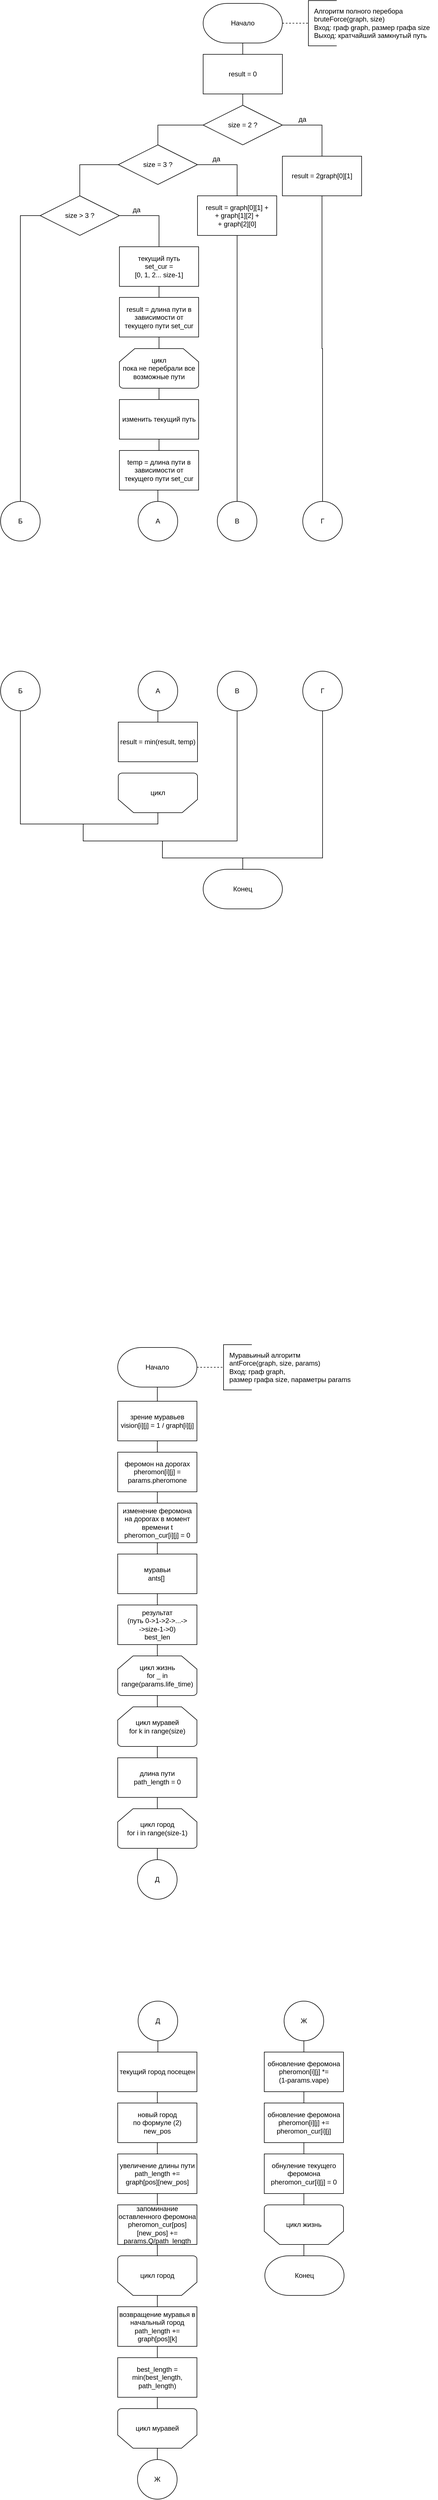 <mxfile version="16.5.6" type="device"><diagram id="qD7uuQ1wmnW5SrdzAQ2x" name="Страница 1"><mxGraphModel dx="1422" dy="762" grid="1" gridSize="10" guides="1" tooltips="1" connect="1" arrows="1" fold="1" page="1" pageScale="1" pageWidth="827" pageHeight="1169" math="0" shadow="0"><root><mxCell id="0"/><mxCell id="1" parent="0"/><mxCell id="2qAkVk2IzRb8M_Sz5Cnt-39" style="edgeStyle=orthogonalEdgeStyle;rounded=0;orthogonalLoop=1;jettySize=auto;html=1;exitX=1;exitY=0.5;exitDx=0;exitDy=0;exitPerimeter=0;entryX=0;entryY=0.5;entryDx=0;entryDy=0;entryPerimeter=0;endArrow=none;endFill=0;dashed=1;" parent="1" source="2qAkVk2IzRb8M_Sz5Cnt-1" target="2qAkVk2IzRb8M_Sz5Cnt-38" edge="1"><mxGeometry relative="1" as="geometry"/></mxCell><mxCell id="YPpUeARq1EcPtLlWYPrM-26" value="" style="edgeStyle=orthogonalEdgeStyle;rounded=0;orthogonalLoop=1;jettySize=auto;html=1;endArrow=none;endFill=0;" parent="1" source="2qAkVk2IzRb8M_Sz5Cnt-1" target="YPpUeARq1EcPtLlWYPrM-1" edge="1"><mxGeometry relative="1" as="geometry"/></mxCell><mxCell id="2qAkVk2IzRb8M_Sz5Cnt-1" value="Начало" style="strokeWidth=1;html=1;shape=mxgraph.flowchart.terminator;whiteSpace=wrap;" parent="1" vertex="1"><mxGeometry x="392" y="30" width="140" height="70" as="geometry"/></mxCell><mxCell id="2qAkVk2IzRb8M_Sz5Cnt-38" value="" style="strokeWidth=1;html=1;shape=mxgraph.flowchart.annotation_1;align=left;pointerEvents=1;" parent="1" vertex="1"><mxGeometry x="578" y="25" width="50" height="80" as="geometry"/></mxCell><mxCell id="2qAkVk2IzRb8M_Sz5Cnt-40" value="Алгоритм полного перебора&lt;br&gt;&lt;div&gt;&lt;span&gt;bruteForce(graph, size)&lt;/span&gt;&lt;/div&gt;&lt;div&gt;&lt;span&gt;Вход: граф graph, размер графа size&lt;/span&gt;&lt;/div&gt;&lt;div&gt;Выход: кратчайший замкнутый путь&lt;/div&gt;" style="text;html=1;align=left;verticalAlign=middle;resizable=0;points=[];autosize=1;strokeColor=none;" parent="1" vertex="1"><mxGeometry x="586" y="35" width="220" height="60" as="geometry"/></mxCell><mxCell id="YPpUeARq1EcPtLlWYPrM-40" style="edgeStyle=orthogonalEdgeStyle;rounded=0;orthogonalLoop=1;jettySize=auto;html=1;exitX=0.5;exitY=0;exitDx=0;exitDy=0;exitPerimeter=0;endArrow=none;endFill=0;" parent="1" source="3QYset2Z9UaE8vCG88XI-7" edge="1"><mxGeometry relative="1" as="geometry"><mxPoint x="462" y="1540" as="targetPoint"/></mxGeometry></mxCell><mxCell id="3QYset2Z9UaE8vCG88XI-7" value="Конец" style="strokeWidth=1;html=1;shape=mxgraph.flowchart.terminator;whiteSpace=wrap;" parent="1" vertex="1"><mxGeometry x="392" y="1560" width="140" height="70" as="geometry"/></mxCell><mxCell id="4c---CPrG4lABsL4aUCO-11" style="edgeStyle=orthogonalEdgeStyle;rounded=0;orthogonalLoop=1;jettySize=auto;html=1;exitX=1;exitY=0.5;exitDx=0;exitDy=0;exitPerimeter=0;entryX=0.5;entryY=0;entryDx=0;entryDy=0;endArrow=none;endFill=0;" parent="1" source="4c---CPrG4lABsL4aUCO-3" target="4c---CPrG4lABsL4aUCO-4" edge="1"><mxGeometry relative="1" as="geometry"/></mxCell><mxCell id="YPpUeARq1EcPtLlWYPrM-3" style="edgeStyle=orthogonalEdgeStyle;rounded=0;orthogonalLoop=1;jettySize=auto;html=1;exitX=0;exitY=0.5;exitDx=0;exitDy=0;exitPerimeter=0;entryX=0.5;entryY=0;entryDx=0;entryDy=0;entryPerimeter=0;endArrow=none;endFill=0;" parent="1" source="4c---CPrG4lABsL4aUCO-3" target="YPpUeARq1EcPtLlWYPrM-2" edge="1"><mxGeometry relative="1" as="geometry"/></mxCell><mxCell id="4c---CPrG4lABsL4aUCO-3" value="size = 2 ?" style="strokeWidth=1;html=1;shape=mxgraph.flowchart.decision;whiteSpace=wrap;" parent="1" vertex="1"><mxGeometry x="392" y="210" width="140" height="70" as="geometry"/></mxCell><mxCell id="YPpUeARq1EcPtLlWYPrM-25" style="edgeStyle=orthogonalEdgeStyle;rounded=0;orthogonalLoop=1;jettySize=auto;html=1;exitX=0.5;exitY=1;exitDx=0;exitDy=0;entryX=0.5;entryY=0;entryDx=0;entryDy=0;endArrow=none;endFill=0;" parent="1" source="4c---CPrG4lABsL4aUCO-4" target="YPpUeARq1EcPtLlWYPrM-18" edge="1"><mxGeometry relative="1" as="geometry"/></mxCell><mxCell id="4c---CPrG4lABsL4aUCO-4" value="result = 2graph[0][1]" style="rounded=0;whiteSpace=wrap;html=1;strokeWidth=1;" parent="1" vertex="1"><mxGeometry x="532" y="300" width="140" height="70" as="geometry"/></mxCell><mxCell id="4c---CPrG4lABsL4aUCO-12" value="да" style="text;html=1;align=center;verticalAlign=middle;resizable=0;points=[];autosize=1;strokeColor=none;" parent="1" vertex="1"><mxGeometry x="552" y="225" width="30" height="20" as="geometry"/></mxCell><mxCell id="4c---CPrG4lABsL4aUCO-52" style="edgeStyle=orthogonalEdgeStyle;rounded=0;orthogonalLoop=1;jettySize=auto;html=1;exitX=1;exitY=0.5;exitDx=0;exitDy=0;exitPerimeter=0;entryX=0;entryY=0.5;entryDx=0;entryDy=0;entryPerimeter=0;endArrow=none;endFill=0;dashed=1;" parent="1" source="4c---CPrG4lABsL4aUCO-54" target="4c---CPrG4lABsL4aUCO-55" edge="1"><mxGeometry relative="1" as="geometry"/></mxCell><mxCell id="4c---CPrG4lABsL4aUCO-60" value="" style="edgeStyle=orthogonalEdgeStyle;rounded=0;orthogonalLoop=1;jettySize=auto;html=1;endArrow=none;endFill=0;" parent="1" source="4c---CPrG4lABsL4aUCO-54" target="4c---CPrG4lABsL4aUCO-59" edge="1"><mxGeometry relative="1" as="geometry"/></mxCell><mxCell id="4c---CPrG4lABsL4aUCO-54" value="Начало" style="strokeWidth=1;html=1;shape=mxgraph.flowchart.terminator;whiteSpace=wrap;" parent="1" vertex="1"><mxGeometry x="241" y="2405" width="140" height="70" as="geometry"/></mxCell><mxCell id="4c---CPrG4lABsL4aUCO-55" value="" style="strokeWidth=1;html=1;shape=mxgraph.flowchart.annotation_1;align=left;pointerEvents=1;" parent="1" vertex="1"><mxGeometry x="428" y="2400" width="50" height="80" as="geometry"/></mxCell><mxCell id="4c---CPrG4lABsL4aUCO-56" value="&lt;div style=&quot;text-align: left&quot;&gt;&lt;span&gt;Муравьиный алгоритм&lt;/span&gt;&lt;/div&gt;&lt;div style=&quot;text-align: left&quot;&gt;&lt;span&gt;antForce(graph, size, params)&lt;/span&gt;&lt;/div&gt;&lt;div style=&quot;text-align: left&quot;&gt;&lt;span&gt;Вход: граф graph,&lt;/span&gt;&lt;/div&gt;&lt;div style=&quot;text-align: left&quot;&gt;&lt;span&gt;размер графа size, параметры params&lt;/span&gt;&lt;/div&gt;" style="text;html=1;align=center;verticalAlign=middle;resizable=0;points=[];autosize=1;strokeColor=none;" parent="1" vertex="1"><mxGeometry x="430" y="2410" width="230" height="60" as="geometry"/></mxCell><mxCell id="4c---CPrG4lABsL4aUCO-57" style="edgeStyle=orthogonalEdgeStyle;rounded=0;orthogonalLoop=1;jettySize=auto;html=1;exitX=0.5;exitY=1;exitDx=0;exitDy=0;exitPerimeter=0;endArrow=none;endFill=0;" parent="1" source="4c---CPrG4lABsL4aUCO-55" target="4c---CPrG4lABsL4aUCO-55" edge="1"><mxGeometry relative="1" as="geometry"/></mxCell><mxCell id="4c---CPrG4lABsL4aUCO-58" style="edgeStyle=orthogonalEdgeStyle;rounded=0;orthogonalLoop=1;jettySize=auto;html=1;exitX=0.5;exitY=1;exitDx=0;exitDy=0;exitPerimeter=0;endArrow=none;endFill=0;" parent="1" source="4c---CPrG4lABsL4aUCO-55" target="4c---CPrG4lABsL4aUCO-55" edge="1"><mxGeometry relative="1" as="geometry"/></mxCell><mxCell id="4c---CPrG4lABsL4aUCO-62" value="" style="edgeStyle=orthogonalEdgeStyle;rounded=0;orthogonalLoop=1;jettySize=auto;html=1;endArrow=none;endFill=0;" parent="1" source="4c---CPrG4lABsL4aUCO-59" target="4c---CPrG4lABsL4aUCO-61" edge="1"><mxGeometry relative="1" as="geometry"/></mxCell><mxCell id="4c---CPrG4lABsL4aUCO-59" value="зрение муравьев&lt;br&gt;vision[i][j] = 1 / graph[i][j]" style="rounded=0;whiteSpace=wrap;html=1;strokeWidth=1;" parent="1" vertex="1"><mxGeometry x="241" y="2500" width="140" height="70" as="geometry"/></mxCell><mxCell id="YPpUeARq1EcPtLlWYPrM-48" value="" style="edgeStyle=orthogonalEdgeStyle;rounded=0;orthogonalLoop=1;jettySize=auto;html=1;endArrow=none;endFill=0;" parent="1" source="4c---CPrG4lABsL4aUCO-61" target="YPpUeARq1EcPtLlWYPrM-42" edge="1"><mxGeometry relative="1" as="geometry"/></mxCell><mxCell id="4c---CPrG4lABsL4aUCO-61" value="феромон на дорогах&lt;br&gt;pheromon[i][j] = params.pheromone" style="rounded=0;whiteSpace=wrap;html=1;strokeWidth=1;" parent="1" vertex="1"><mxGeometry x="241" y="2590" width="140" height="70" as="geometry"/></mxCell><mxCell id="YPpUeARq1EcPtLlWYPrM-69" value="" style="edgeStyle=orthogonalEdgeStyle;rounded=0;orthogonalLoop=1;jettySize=auto;html=1;endArrow=none;endFill=0;" parent="1" source="4c---CPrG4lABsL4aUCO-86" target="YPpUeARq1EcPtLlWYPrM-54" edge="1"><mxGeometry relative="1" as="geometry"/></mxCell><mxCell id="4c---CPrG4lABsL4aUCO-86" value="Д" style="ellipse;whiteSpace=wrap;html=1;aspect=fixed;strokeWidth=1;" parent="1" vertex="1"><mxGeometry x="277" y="3560" width="70" height="70" as="geometry"/></mxCell><mxCell id="YPpUeARq1EcPtLlWYPrM-28" style="edgeStyle=orthogonalEdgeStyle;rounded=0;orthogonalLoop=1;jettySize=auto;html=1;exitX=0.5;exitY=1;exitDx=0;exitDy=0;entryX=0.5;entryY=0;entryDx=0;entryDy=0;entryPerimeter=0;endArrow=none;endFill=0;" parent="1" source="YPpUeARq1EcPtLlWYPrM-1" target="4c---CPrG4lABsL4aUCO-3" edge="1"><mxGeometry relative="1" as="geometry"/></mxCell><mxCell id="YPpUeARq1EcPtLlWYPrM-1" value="result = 0" style="rounded=0;whiteSpace=wrap;html=1;strokeWidth=1;" parent="1" vertex="1"><mxGeometry x="392" y="120" width="140" height="70" as="geometry"/></mxCell><mxCell id="YPpUeARq1EcPtLlWYPrM-5" style="edgeStyle=orthogonalEdgeStyle;rounded=0;orthogonalLoop=1;jettySize=auto;html=1;exitX=1;exitY=0.5;exitDx=0;exitDy=0;exitPerimeter=0;entryX=0.5;entryY=0;entryDx=0;entryDy=0;endArrow=none;endFill=0;" parent="1" source="YPpUeARq1EcPtLlWYPrM-2" target="YPpUeARq1EcPtLlWYPrM-4" edge="1"><mxGeometry relative="1" as="geometry"/></mxCell><mxCell id="YPpUeARq1EcPtLlWYPrM-8" style="edgeStyle=orthogonalEdgeStyle;rounded=0;orthogonalLoop=1;jettySize=auto;html=1;exitX=0;exitY=0.5;exitDx=0;exitDy=0;exitPerimeter=0;entryX=0.5;entryY=0;entryDx=0;entryDy=0;entryPerimeter=0;endArrow=none;endFill=0;" parent="1" source="YPpUeARq1EcPtLlWYPrM-2" target="YPpUeARq1EcPtLlWYPrM-7" edge="1"><mxGeometry relative="1" as="geometry"/></mxCell><mxCell id="YPpUeARq1EcPtLlWYPrM-2" value="size = 3 ?" style="strokeWidth=1;html=1;shape=mxgraph.flowchart.decision;whiteSpace=wrap;" parent="1" vertex="1"><mxGeometry x="242" y="280" width="140" height="70" as="geometry"/></mxCell><mxCell id="YPpUeARq1EcPtLlWYPrM-24" style="edgeStyle=orthogonalEdgeStyle;rounded=0;orthogonalLoop=1;jettySize=auto;html=1;exitX=0.5;exitY=1;exitDx=0;exitDy=0;entryX=0.5;entryY=0;entryDx=0;entryDy=0;endArrow=none;endFill=0;" parent="1" source="YPpUeARq1EcPtLlWYPrM-4" target="YPpUeARq1EcPtLlWYPrM-17" edge="1"><mxGeometry relative="1" as="geometry"/></mxCell><mxCell id="YPpUeARq1EcPtLlWYPrM-4" value="result = graph[0][1] +&lt;br&gt;+ graph[1][2] +&lt;br&gt;+ graph[2][0]" style="rounded=0;whiteSpace=wrap;html=1;strokeWidth=1;" parent="1" vertex="1"><mxGeometry x="382" y="370" width="140" height="70" as="geometry"/></mxCell><mxCell id="YPpUeARq1EcPtLlWYPrM-6" value="да" style="text;html=1;align=center;verticalAlign=middle;resizable=0;points=[];autosize=1;strokeColor=none;" parent="1" vertex="1"><mxGeometry x="400" y="295" width="30" height="20" as="geometry"/></mxCell><mxCell id="YPpUeARq1EcPtLlWYPrM-19" style="edgeStyle=orthogonalEdgeStyle;rounded=0;orthogonalLoop=1;jettySize=auto;html=1;exitX=0;exitY=0.5;exitDx=0;exitDy=0;exitPerimeter=0;entryX=0.5;entryY=0;entryDx=0;entryDy=0;endArrow=none;endFill=0;" parent="1" source="YPpUeARq1EcPtLlWYPrM-7" target="YPpUeARq1EcPtLlWYPrM-16" edge="1"><mxGeometry relative="1" as="geometry"/></mxCell><mxCell id="YPpUeARq1EcPtLlWYPrM-20" style="edgeStyle=orthogonalEdgeStyle;rounded=0;orthogonalLoop=1;jettySize=auto;html=1;exitX=1;exitY=0.5;exitDx=0;exitDy=0;exitPerimeter=0;entryX=0.5;entryY=0;entryDx=0;entryDy=0;endArrow=none;endFill=0;" parent="1" source="YPpUeARq1EcPtLlWYPrM-7" target="YPpUeARq1EcPtLlWYPrM-9" edge="1"><mxGeometry relative="1" as="geometry"/></mxCell><mxCell id="YPpUeARq1EcPtLlWYPrM-7" value="size &amp;gt; 3 ?" style="strokeWidth=1;html=1;shape=mxgraph.flowchart.decision;whiteSpace=wrap;" parent="1" vertex="1"><mxGeometry x="104" y="370" width="140" height="70" as="geometry"/></mxCell><mxCell id="YPpUeARq1EcPtLlWYPrM-21" style="edgeStyle=orthogonalEdgeStyle;rounded=0;orthogonalLoop=1;jettySize=auto;html=1;exitX=0.5;exitY=1;exitDx=0;exitDy=0;entryX=0.5;entryY=0;entryDx=0;entryDy=0;endArrow=none;endFill=0;" parent="1" source="YPpUeARq1EcPtLlWYPrM-9" target="YPpUeARq1EcPtLlWYPrM-12" edge="1"><mxGeometry relative="1" as="geometry"/></mxCell><mxCell id="YPpUeARq1EcPtLlWYPrM-9" value="текущий путь&lt;br&gt;set_cur =&lt;br&gt;[0, 1, 2... size-1]" style="rounded=0;whiteSpace=wrap;html=1;strokeWidth=1;" parent="1" vertex="1"><mxGeometry x="244" y="460" width="140" height="70" as="geometry"/></mxCell><mxCell id="YPpUeARq1EcPtLlWYPrM-11" value="цикл" style="strokeWidth=1;html=1;shape=mxgraph.flowchart.loop_limit;whiteSpace=wrap;direction=west;" parent="1" vertex="1"><mxGeometry x="242" y="1390" width="140" height="70" as="geometry"/></mxCell><mxCell id="YPpUeARq1EcPtLlWYPrM-22" value="" style="edgeStyle=orthogonalEdgeStyle;rounded=0;orthogonalLoop=1;jettySize=auto;html=1;endArrow=none;endFill=0;" parent="1" source="YPpUeARq1EcPtLlWYPrM-12" target="YPpUeARq1EcPtLlWYPrM-14" edge="1"><mxGeometry relative="1" as="geometry"/></mxCell><mxCell id="YPpUeARq1EcPtLlWYPrM-12" value="result = длина пути в зависимости от текущего пути set_cur" style="rounded=0;whiteSpace=wrap;html=1;strokeWidth=1;" parent="1" vertex="1"><mxGeometry x="244" y="549.5" width="140" height="70" as="geometry"/></mxCell><mxCell id="YPpUeARq1EcPtLlWYPrM-23" value="" style="edgeStyle=orthogonalEdgeStyle;rounded=0;orthogonalLoop=1;jettySize=auto;html=1;endArrow=none;endFill=0;" parent="1" source="YPpUeARq1EcPtLlWYPrM-14" target="YPpUeARq1EcPtLlWYPrM-15" edge="1"><mxGeometry relative="1" as="geometry"/></mxCell><mxCell id="YPpUeARq1EcPtLlWYPrM-14" value="изменить текущий путь" style="rounded=0;whiteSpace=wrap;html=1;strokeWidth=1;" parent="1" vertex="1"><mxGeometry x="244" y="730" width="140" height="70" as="geometry"/></mxCell><mxCell id="YPpUeARq1EcPtLlWYPrM-15" value="A" style="ellipse;whiteSpace=wrap;html=1;aspect=fixed;strokeWidth=1;" parent="1" vertex="1"><mxGeometry x="277" y="910" width="70" height="70" as="geometry"/></mxCell><mxCell id="YPpUeARq1EcPtLlWYPrM-16" value="Б" style="ellipse;whiteSpace=wrap;html=1;aspect=fixed;strokeWidth=1;" parent="1" vertex="1"><mxGeometry x="34" y="910" width="70" height="70" as="geometry"/></mxCell><mxCell id="YPpUeARq1EcPtLlWYPrM-17" value="В" style="ellipse;whiteSpace=wrap;html=1;aspect=fixed;strokeWidth=1;" parent="1" vertex="1"><mxGeometry x="417" y="910" width="70" height="70" as="geometry"/></mxCell><mxCell id="YPpUeARq1EcPtLlWYPrM-18" value="Г" style="ellipse;whiteSpace=wrap;html=1;aspect=fixed;strokeWidth=1;" parent="1" vertex="1"><mxGeometry x="568" y="910" width="70" height="70" as="geometry"/></mxCell><mxCell id="YPpUeARq1EcPtLlWYPrM-10" value="цикл&lt;br&gt;пока не перебрали все возможные пути" style="strokeWidth=1;html=1;shape=stencil(xVZNc4IwEP01HHEiGWw9dqg9OV489LziqhlDwiTUj3/faGAkWCzddqYzHLJvyXt5m2wg4pndQYlRwhQUGPHXKEnmWpcOmItCVC50w51PTJgPjz6cPvsQbIl55bEDGAEriT5jK6P3eBTrqmYQaofGs/JZxF7cO5eHZ7lWypEIrWyQaeUdGQjl5rKTJ2Oj1Muc69hHpVMosEIToDd7Cw9EyRtZaTxMaUlQCh01ut8pvf9caUxTmlGq19UaDxRbEHyxEUu6cgO3i6Q2pXojVbLpufMNGKi37NHjmUP62o9nK8j3W6M/1PrLVZZwae27RJMu9AFbR65Tq0cFaBikUC2Gp18zdAr4BxRpOoQCTO4Gpqaop5hzEJ5iOAkbG13BZSsCjxLMFmPHEm8kbIOUPSKWLbg+7s1qebDaCcFwSmD4N7+MsDmh3ZCBckIoBz2X2uKD+8Dhd812RXs6lGcbbfBB626ElP4D3Xcr3BFcUf/DcAU+AQ==);whiteSpace=wrap;strokeColor=default;perimeterSpacing=0;" parent="1" vertex="1"><mxGeometry x="244" y="640" width="140" height="70" as="geometry"/></mxCell><mxCell id="YPpUeARq1EcPtLlWYPrM-13" value="temp = длина пути в зависимости от текущего пути set_cur" style="rounded=0;whiteSpace=wrap;html=1;strokeWidth=1;" parent="1" vertex="1"><mxGeometry x="244" y="820" width="140" height="70" as="geometry"/></mxCell><mxCell id="YPpUeARq1EcPtLlWYPrM-29" value="да" style="text;html=1;align=center;verticalAlign=middle;resizable=0;points=[];autosize=1;strokeColor=none;" parent="1" vertex="1"><mxGeometry x="259" y="385" width="30" height="20" as="geometry"/></mxCell><mxCell id="YPpUeARq1EcPtLlWYPrM-35" style="edgeStyle=orthogonalEdgeStyle;rounded=0;orthogonalLoop=1;jettySize=auto;html=1;exitX=0.5;exitY=1;exitDx=0;exitDy=0;entryX=0.5;entryY=0;entryDx=0;entryDy=0;entryPerimeter=0;endArrow=none;endFill=0;" parent="1" source="YPpUeARq1EcPtLlWYPrM-30" edge="1"><mxGeometry relative="1" as="geometry"><mxPoint x="312" y="1300" as="targetPoint"/></mxGeometry></mxCell><mxCell id="YPpUeARq1EcPtLlWYPrM-30" value="A" style="ellipse;whiteSpace=wrap;html=1;aspect=fixed;strokeWidth=1;" parent="1" vertex="1"><mxGeometry x="277" y="1210" width="70" height="70" as="geometry"/></mxCell><mxCell id="YPpUeARq1EcPtLlWYPrM-37" style="edgeStyle=orthogonalEdgeStyle;rounded=0;orthogonalLoop=1;jettySize=auto;html=1;exitX=0.5;exitY=1;exitDx=0;exitDy=0;entryX=0.5;entryY=0;entryDx=0;entryDy=0;entryPerimeter=0;endArrow=none;endFill=0;" parent="1" source="YPpUeARq1EcPtLlWYPrM-31" target="YPpUeARq1EcPtLlWYPrM-11" edge="1"><mxGeometry relative="1" as="geometry"/></mxCell><mxCell id="YPpUeARq1EcPtLlWYPrM-31" value="Б" style="ellipse;whiteSpace=wrap;html=1;aspect=fixed;strokeWidth=1;" parent="1" vertex="1"><mxGeometry x="34" y="1210" width="70" height="70" as="geometry"/></mxCell><mxCell id="YPpUeARq1EcPtLlWYPrM-38" style="edgeStyle=orthogonalEdgeStyle;rounded=0;orthogonalLoop=1;jettySize=auto;html=1;exitX=0.5;exitY=1;exitDx=0;exitDy=0;endArrow=none;endFill=0;" parent="1" source="YPpUeARq1EcPtLlWYPrM-32" edge="1"><mxGeometry relative="1" as="geometry"><mxPoint x="180" y="1480" as="targetPoint"/><Array as="points"><mxPoint x="452" y="1510"/><mxPoint x="180" y="1510"/></Array></mxGeometry></mxCell><mxCell id="YPpUeARq1EcPtLlWYPrM-32" value="В" style="ellipse;whiteSpace=wrap;html=1;aspect=fixed;strokeWidth=1;" parent="1" vertex="1"><mxGeometry x="417" y="1210" width="70" height="70" as="geometry"/></mxCell><mxCell id="YPpUeARq1EcPtLlWYPrM-39" style="edgeStyle=orthogonalEdgeStyle;rounded=0;orthogonalLoop=1;jettySize=auto;html=1;exitX=0.5;exitY=1;exitDx=0;exitDy=0;endArrow=none;endFill=0;" parent="1" source="YPpUeARq1EcPtLlWYPrM-33" edge="1"><mxGeometry relative="1" as="geometry"><mxPoint x="320" y="1510" as="targetPoint"/><Array as="points"><mxPoint x="603" y="1540"/><mxPoint x="320" y="1540"/></Array></mxGeometry></mxCell><mxCell id="YPpUeARq1EcPtLlWYPrM-33" value="Г" style="ellipse;whiteSpace=wrap;html=1;aspect=fixed;strokeWidth=1;" parent="1" vertex="1"><mxGeometry x="568" y="1210" width="70" height="70" as="geometry"/></mxCell><mxCell id="YPpUeARq1EcPtLlWYPrM-36" value="result = min(result, temp)" style="rounded=0;whiteSpace=wrap;html=1;strokeWidth=1;" parent="1" vertex="1"><mxGeometry x="242" y="1300" width="140" height="70" as="geometry"/></mxCell><mxCell id="YPpUeARq1EcPtLlWYPrM-41" value="изменение феромона на дорогах в момент времени t&lt;br&gt;pheromon_cur[i][j] = 0" style="rounded=0;whiteSpace=wrap;html=1;strokeWidth=1;" parent="1" vertex="1"><mxGeometry x="241" y="2680" width="140" height="70" as="geometry"/></mxCell><mxCell id="YPpUeARq1EcPtLlWYPrM-49" value="" style="edgeStyle=orthogonalEdgeStyle;rounded=0;orthogonalLoop=1;jettySize=auto;html=1;endArrow=none;endFill=0;" parent="1" source="YPpUeARq1EcPtLlWYPrM-42" target="YPpUeARq1EcPtLlWYPrM-43" edge="1"><mxGeometry relative="1" as="geometry"/></mxCell><mxCell id="YPpUeARq1EcPtLlWYPrM-42" value="муравьи&lt;br&gt;ants[]&amp;nbsp;" style="rounded=0;whiteSpace=wrap;html=1;strokeWidth=1;" parent="1" vertex="1"><mxGeometry x="241" y="2770" width="140" height="70" as="geometry"/></mxCell><mxCell id="YPpUeARq1EcPtLlWYPrM-50" value="" style="edgeStyle=orthogonalEdgeStyle;rounded=0;orthogonalLoop=1;jettySize=auto;html=1;endArrow=none;endFill=0;" parent="1" source="YPpUeARq1EcPtLlWYPrM-43" target="YPpUeARq1EcPtLlWYPrM-44" edge="1"><mxGeometry relative="1" as="geometry"/></mxCell><mxCell id="YPpUeARq1EcPtLlWYPrM-43" value="результат &lt;br&gt;(путь 0-&amp;gt;1-&amp;gt;2-&amp;gt;...-&amp;gt;&lt;br&gt;-&amp;gt;size-1-&amp;gt;0)&lt;br&gt;best_len" style="rounded=0;whiteSpace=wrap;html=1;strokeWidth=1;" parent="1" vertex="1"><mxGeometry x="241" y="2860" width="140" height="70" as="geometry"/></mxCell><mxCell id="YPpUeARq1EcPtLlWYPrM-51" value="" style="edgeStyle=orthogonalEdgeStyle;rounded=0;orthogonalLoop=1;jettySize=auto;html=1;endArrow=none;endFill=0;" parent="1" source="YPpUeARq1EcPtLlWYPrM-44" target="YPpUeARq1EcPtLlWYPrM-46" edge="1"><mxGeometry relative="1" as="geometry"/></mxCell><mxCell id="YPpUeARq1EcPtLlWYPrM-44" value="цикл муравей&lt;br&gt;for k in range(size)" style="strokeWidth=1;html=1;shape=mxgraph.flowchart.loop_limit;whiteSpace=wrap;" parent="1" vertex="1"><mxGeometry x="241" y="3040" width="140" height="70" as="geometry"/></mxCell><mxCell id="YPpUeARq1EcPtLlWYPrM-45" value="длина пути&lt;br&gt;path_length = 0" style="rounded=0;whiteSpace=wrap;html=1;strokeWidth=1;" parent="1" vertex="1"><mxGeometry x="241" y="3130" width="140" height="70" as="geometry"/></mxCell><mxCell id="YPpUeARq1EcPtLlWYPrM-52" value="" style="edgeStyle=orthogonalEdgeStyle;rounded=0;orthogonalLoop=1;jettySize=auto;html=1;endArrow=none;endFill=0;" parent="1" source="YPpUeARq1EcPtLlWYPrM-46" target="YPpUeARq1EcPtLlWYPrM-47" edge="1"><mxGeometry relative="1" as="geometry"/></mxCell><mxCell id="YPpUeARq1EcPtLlWYPrM-46" value="цикл город&lt;br&gt;for i in range(size-1)" style="strokeWidth=1;html=1;shape=mxgraph.flowchart.loop_limit;whiteSpace=wrap;" parent="1" vertex="1"><mxGeometry x="241" y="3220" width="140" height="70" as="geometry"/></mxCell><mxCell id="YPpUeARq1EcPtLlWYPrM-47" value="Д" style="ellipse;whiteSpace=wrap;html=1;aspect=fixed;strokeWidth=1;" parent="1" vertex="1"><mxGeometry x="276" y="3310" width="70" height="70" as="geometry"/></mxCell><mxCell id="4c---CPrG4lABsL4aUCO-63" value="цикл жизнь&lt;br&gt;for _ in range(params.life_time)" style="strokeWidth=1;html=1;shape=mxgraph.flowchart.loop_limit;whiteSpace=wrap;" parent="1" vertex="1"><mxGeometry x="241" y="2950" width="140" height="70" as="geometry"/></mxCell><mxCell id="YPpUeARq1EcPtLlWYPrM-53" value="текущий город посещен" style="rounded=0;whiteSpace=wrap;html=1;strokeWidth=1;" parent="1" vertex="1"><mxGeometry x="241" y="3650" width="140" height="70" as="geometry"/></mxCell><mxCell id="YPpUeARq1EcPtLlWYPrM-70" value="" style="edgeStyle=orthogonalEdgeStyle;rounded=0;orthogonalLoop=1;jettySize=auto;html=1;endArrow=none;endFill=0;" parent="1" source="YPpUeARq1EcPtLlWYPrM-54" target="YPpUeARq1EcPtLlWYPrM-56" edge="1"><mxGeometry relative="1" as="geometry"/></mxCell><mxCell id="YPpUeARq1EcPtLlWYPrM-54" value="новый город&lt;br&gt;по формуле (2)&lt;br&gt;new_pos" style="rounded=0;whiteSpace=wrap;html=1;strokeWidth=1;" parent="1" vertex="1"><mxGeometry x="241" y="3740" width="140" height="70" as="geometry"/></mxCell><mxCell id="YPpUeARq1EcPtLlWYPrM-55" value="увеличение длины пути&lt;br&gt;path_length += graph[pos][new_pos]" style="rounded=0;whiteSpace=wrap;html=1;strokeWidth=1;" parent="1" vertex="1"><mxGeometry x="241" y="3830" width="140" height="70" as="geometry"/></mxCell><mxCell id="YPpUeARq1EcPtLlWYPrM-71" value="" style="edgeStyle=orthogonalEdgeStyle;rounded=0;orthogonalLoop=1;jettySize=auto;html=1;endArrow=none;endFill=0;" parent="1" source="YPpUeARq1EcPtLlWYPrM-56" target="YPpUeARq1EcPtLlWYPrM-58" edge="1"><mxGeometry relative="1" as="geometry"/></mxCell><mxCell id="YPpUeARq1EcPtLlWYPrM-56" value="запоминание оставленного феромона&lt;br&gt;pheromon_cur[pos][new_pos] += params.Q/path_length" style="rounded=0;whiteSpace=wrap;html=1;strokeWidth=1;" parent="1" vertex="1"><mxGeometry x="241" y="3920" width="140" height="70" as="geometry"/></mxCell><mxCell id="YPpUeARq1EcPtLlWYPrM-72" value="" style="edgeStyle=orthogonalEdgeStyle;rounded=0;orthogonalLoop=1;jettySize=auto;html=1;endArrow=none;endFill=0;" parent="1" source="YPpUeARq1EcPtLlWYPrM-58" target="YPpUeARq1EcPtLlWYPrM-60" edge="1"><mxGeometry relative="1" as="geometry"/></mxCell><mxCell id="YPpUeARq1EcPtLlWYPrM-58" value="цикл город" style="strokeWidth=1;html=1;shape=mxgraph.flowchart.loop_limit;whiteSpace=wrap;direction=west;" parent="1" vertex="1"><mxGeometry x="241" y="4010" width="140" height="70" as="geometry"/></mxCell><mxCell id="YPpUeARq1EcPtLlWYPrM-59" value="возвращение муравья в начальный город&lt;br&gt;path_length += graph[pos][k]" style="rounded=0;whiteSpace=wrap;html=1;strokeWidth=1;" parent="1" vertex="1"><mxGeometry x="241" y="4100" width="140" height="70" as="geometry"/></mxCell><mxCell id="YPpUeARq1EcPtLlWYPrM-73" value="" style="edgeStyle=orthogonalEdgeStyle;rounded=0;orthogonalLoop=1;jettySize=auto;html=1;endArrow=none;endFill=0;" parent="1" source="YPpUeARq1EcPtLlWYPrM-60" target="YPpUeARq1EcPtLlWYPrM-62" edge="1"><mxGeometry relative="1" as="geometry"/></mxCell><mxCell id="YPpUeARq1EcPtLlWYPrM-60" value="best_length = min(best_length, path_length)" style="rounded=0;whiteSpace=wrap;html=1;strokeWidth=1;" parent="1" vertex="1"><mxGeometry x="241" y="4190" width="140" height="70" as="geometry"/></mxCell><mxCell id="YPpUeARq1EcPtLlWYPrM-61" value="цикл муравей" style="strokeWidth=1;html=1;shape=mxgraph.flowchart.loop_limit;whiteSpace=wrap;direction=west;" parent="1" vertex="1"><mxGeometry x="241" y="4280" width="140" height="70" as="geometry"/></mxCell><mxCell id="YPpUeARq1EcPtLlWYPrM-62" value="Ж" style="ellipse;whiteSpace=wrap;html=1;aspect=fixed;strokeWidth=1;" parent="1" vertex="1"><mxGeometry x="276" y="4370" width="70" height="70" as="geometry"/></mxCell><mxCell id="YPpUeARq1EcPtLlWYPrM-74" value="" style="edgeStyle=orthogonalEdgeStyle;rounded=0;orthogonalLoop=1;jettySize=auto;html=1;endArrow=none;endFill=0;" parent="1" source="YPpUeARq1EcPtLlWYPrM-63" target="YPpUeARq1EcPtLlWYPrM-65" edge="1"><mxGeometry relative="1" as="geometry"/></mxCell><mxCell id="YPpUeARq1EcPtLlWYPrM-63" value="Ж" style="ellipse;whiteSpace=wrap;html=1;aspect=fixed;strokeWidth=1;" parent="1" vertex="1"><mxGeometry x="535" y="3560" width="70" height="70" as="geometry"/></mxCell><mxCell id="YPpUeARq1EcPtLlWYPrM-64" value="обновление феромона&lt;br&gt;pheromon[i][j] *=&lt;br&gt;(1-params.vape)" style="rounded=0;whiteSpace=wrap;html=1;strokeWidth=1;" parent="1" vertex="1"><mxGeometry x="500" y="3650" width="140" height="70" as="geometry"/></mxCell><mxCell id="YPpUeARq1EcPtLlWYPrM-75" value="" style="edgeStyle=orthogonalEdgeStyle;rounded=0;orthogonalLoop=1;jettySize=auto;html=1;endArrow=none;endFill=0;" parent="1" source="YPpUeARq1EcPtLlWYPrM-65" target="YPpUeARq1EcPtLlWYPrM-67" edge="1"><mxGeometry relative="1" as="geometry"/></mxCell><mxCell id="YPpUeARq1EcPtLlWYPrM-65" value="обновление феромона&lt;br&gt;pheromon[i][j] +=&lt;br&gt;pheromon_cur[i][j]" style="rounded=0;whiteSpace=wrap;html=1;strokeWidth=1;" parent="1" vertex="1"><mxGeometry x="500" y="3740" width="140" height="70" as="geometry"/></mxCell><mxCell id="YPpUeARq1EcPtLlWYPrM-66" value="обнуление текущего феромона&lt;br&gt;pheromon_cur[i][j] = 0" style="rounded=0;whiteSpace=wrap;html=1;strokeWidth=1;" parent="1" vertex="1"><mxGeometry x="500" y="3830" width="140" height="70" as="geometry"/></mxCell><mxCell id="YPpUeARq1EcPtLlWYPrM-76" value="" style="edgeStyle=orthogonalEdgeStyle;rounded=0;orthogonalLoop=1;jettySize=auto;html=1;endArrow=none;endFill=0;" parent="1" source="YPpUeARq1EcPtLlWYPrM-67" target="YPpUeARq1EcPtLlWYPrM-68" edge="1"><mxGeometry relative="1" as="geometry"/></mxCell><mxCell id="YPpUeARq1EcPtLlWYPrM-67" value="цикл жизнь" style="strokeWidth=1;html=1;shape=mxgraph.flowchart.loop_limit;whiteSpace=wrap;direction=west;" parent="1" vertex="1"><mxGeometry x="500" y="3920" width="140" height="70" as="geometry"/></mxCell><mxCell id="YPpUeARq1EcPtLlWYPrM-68" value="Конец" style="strokeWidth=1;html=1;shape=mxgraph.flowchart.terminator;whiteSpace=wrap;" parent="1" vertex="1"><mxGeometry x="501" y="4010" width="140" height="70" as="geometry"/></mxCell></root></mxGraphModel></diagram></mxfile>